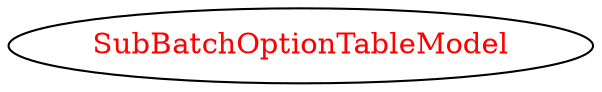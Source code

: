 digraph dependencyGraph {
 concentrate=true;
 ranksep="2.0";
 rankdir="LR"; 
 splines="ortho";
"SubBatchOptionTableModel" [fontcolor="red"];
}